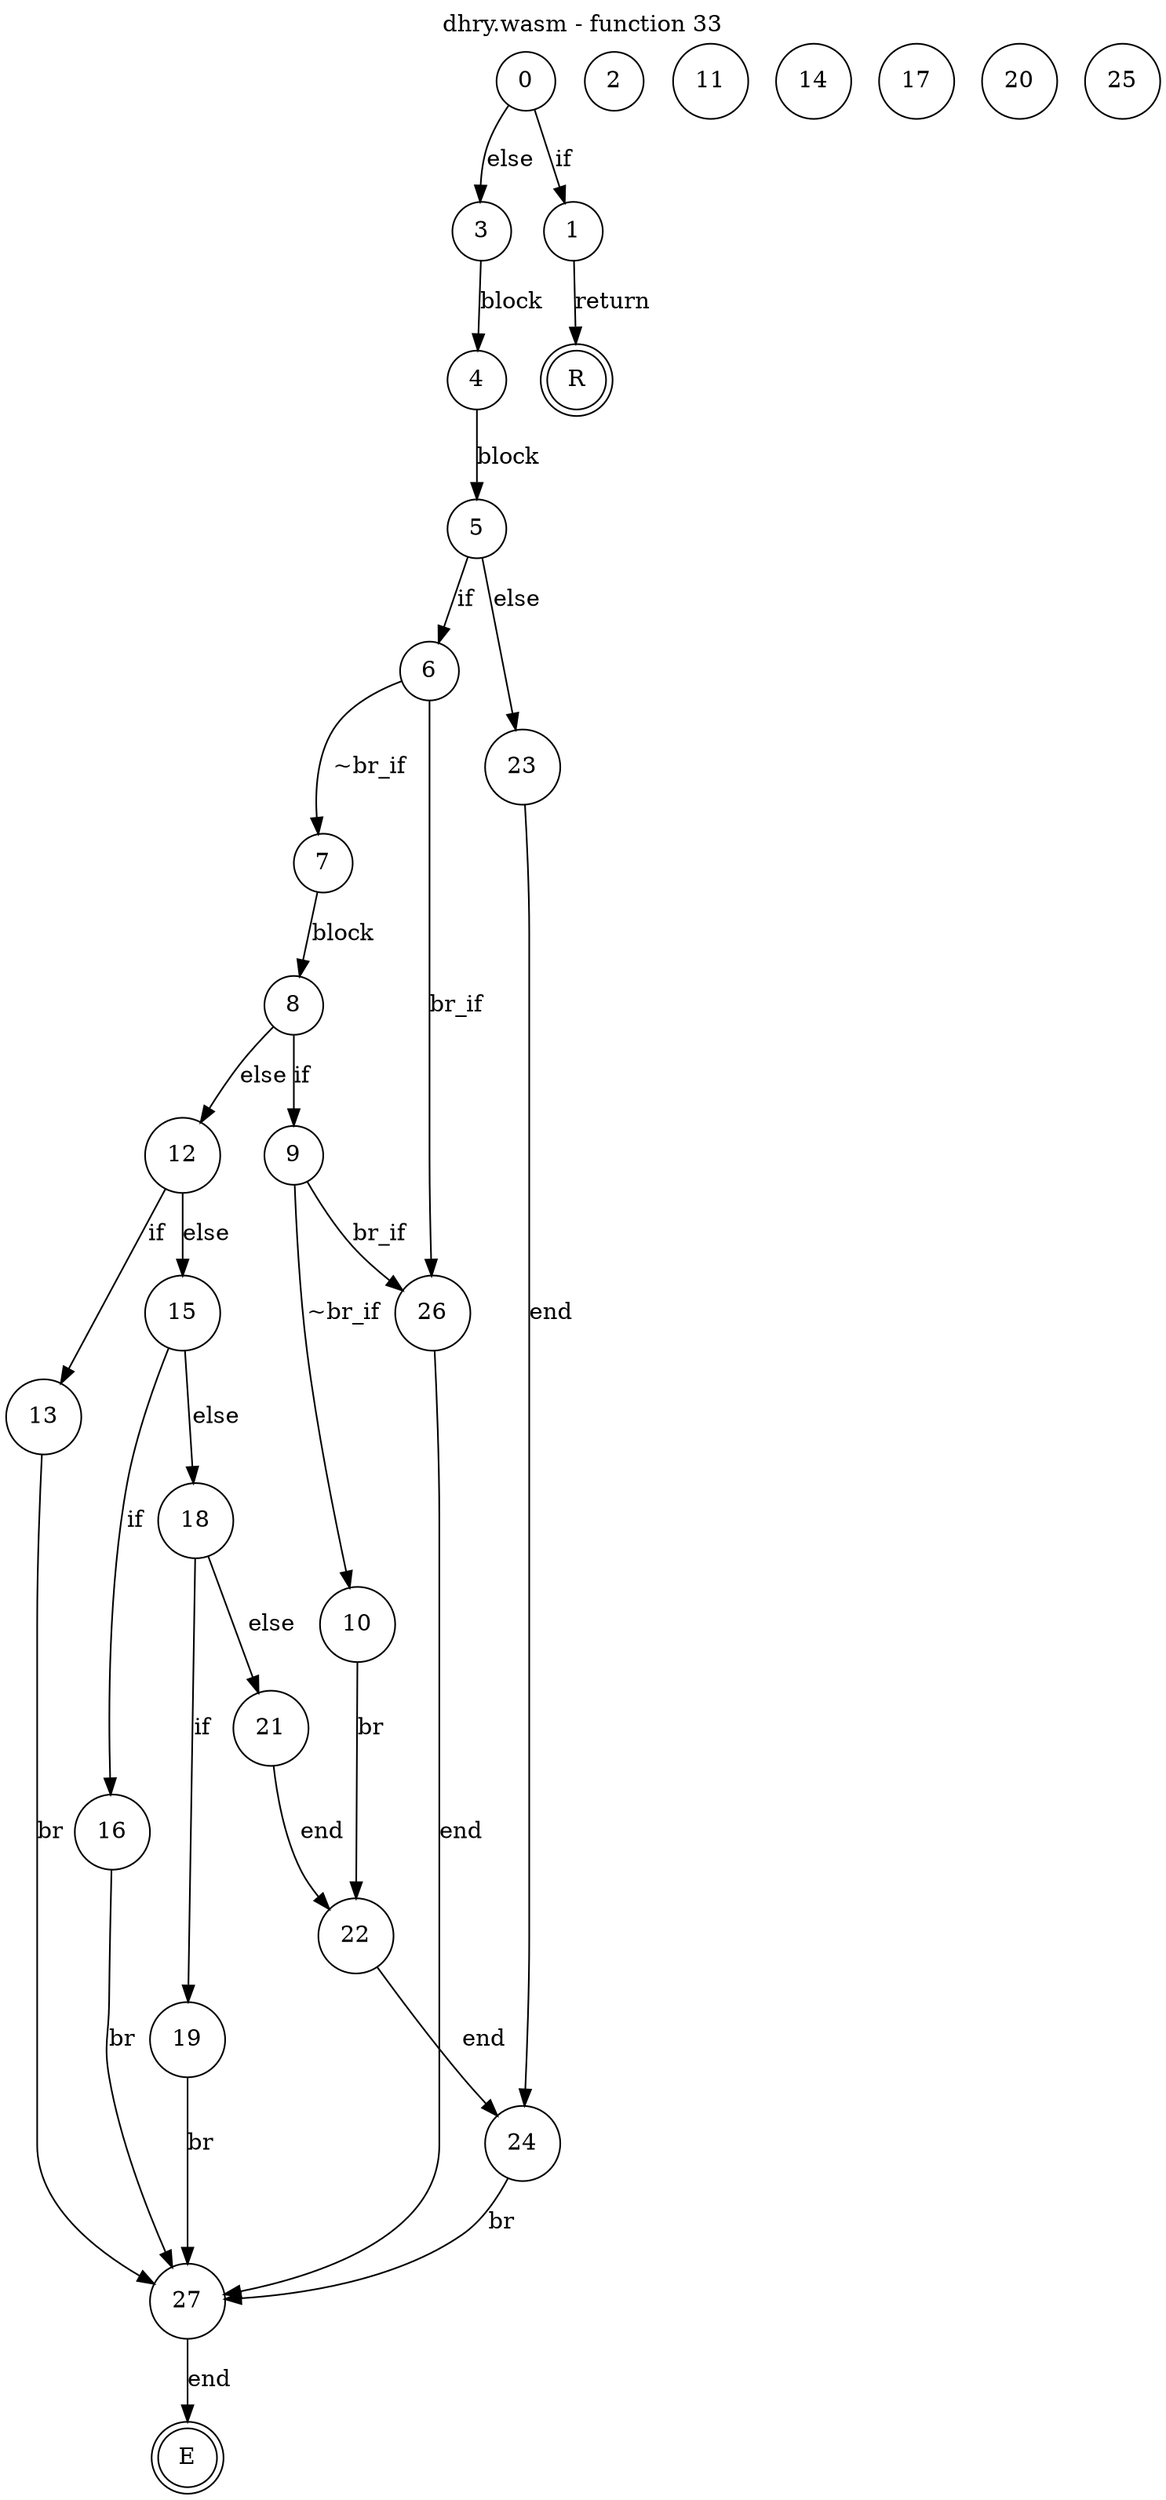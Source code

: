 digraph finite_state_machine {
    label = "dhry.wasm - function 33"
    labelloc =  t
    labelfontsize = 16
    labelfontcolor = black
    labelfontname = "Helvetica"
    node [shape = doublecircle]; E R ;
node [shape=circle, fontcolor=black, style="", label="0"]0
node [shape=circle, fontcolor=black, style="", label="1"]1
node [shape=circle, fontcolor=black, style="", label="2"]2
node [shape=circle, fontcolor=black, style="", label="3"]3
node [shape=circle, fontcolor=black, style="", label="4"]4
node [shape=circle, fontcolor=black, style="", label="5"]5
node [shape=circle, fontcolor=black, style="", label="6"]6
node [shape=circle, fontcolor=black, style="", label="7"]7
node [shape=circle, fontcolor=black, style="", label="8"]8
node [shape=circle, fontcolor=black, style="", label="9"]9
node [shape=circle, fontcolor=black, style="", label="10"]10
node [shape=circle, fontcolor=black, style="", label="11"]11
node [shape=circle, fontcolor=black, style="", label="12"]12
node [shape=circle, fontcolor=black, style="", label="13"]13
node [shape=circle, fontcolor=black, style="", label="14"]14
node [shape=circle, fontcolor=black, style="", label="15"]15
node [shape=circle, fontcolor=black, style="", label="16"]16
node [shape=circle, fontcolor=black, style="", label="17"]17
node [shape=circle, fontcolor=black, style="", label="18"]18
node [shape=circle, fontcolor=black, style="", label="19"]19
node [shape=circle, fontcolor=black, style="", label="20"]20
node [shape=circle, fontcolor=black, style="", label="21"]21
node [shape=circle, fontcolor=black, style="", label="22"]22
node [shape=circle, fontcolor=black, style="", label="23"]23
node [shape=circle, fontcolor=black, style="", label="24"]24
node [shape=circle, fontcolor=black, style="", label="25"]25
node [shape=circle, fontcolor=black, style="", label="26"]26
node [shape=circle, fontcolor=black, style="", label="27"]27
node [shape=circle, fontcolor=black, style="", label="E"]E
node [shape=circle, fontcolor=black, style="", label="R"]R
    0 -> 1[label="if"];
    0 -> 3[label="else"];
    1 -> R[label="return"];
    3 -> 4[label="block"];
    4 -> 5[label="block"];
    5 -> 6[label="if"];
    5 -> 23[label="else"];
    6 -> 7[label="~br_if"];
    6 -> 26[label="br_if"];
    7 -> 8[label="block"];
    8 -> 9[label="if"];
    8 -> 12[label="else"];
    9 -> 10[label="~br_if"];
    9 -> 26[label="br_if"];
    10 -> 22[label="br"];
    12 -> 13[label="if"];
    12 -> 15[label="else"];
    13 -> 27[label="br"];
    15 -> 16[label="if"];
    15 -> 18[label="else"];
    16 -> 27[label="br"];
    18 -> 19[label="if"];
    18 -> 21[label="else"];
    19 -> 27[label="br"];
    21 -> 22[label="end"];
    22 -> 24[label="end"];
    23 -> 24[label="end"];
    24 -> 27[label="br"];
    26 -> 27[label="end"];
    27 -> E[label="end"];
}
